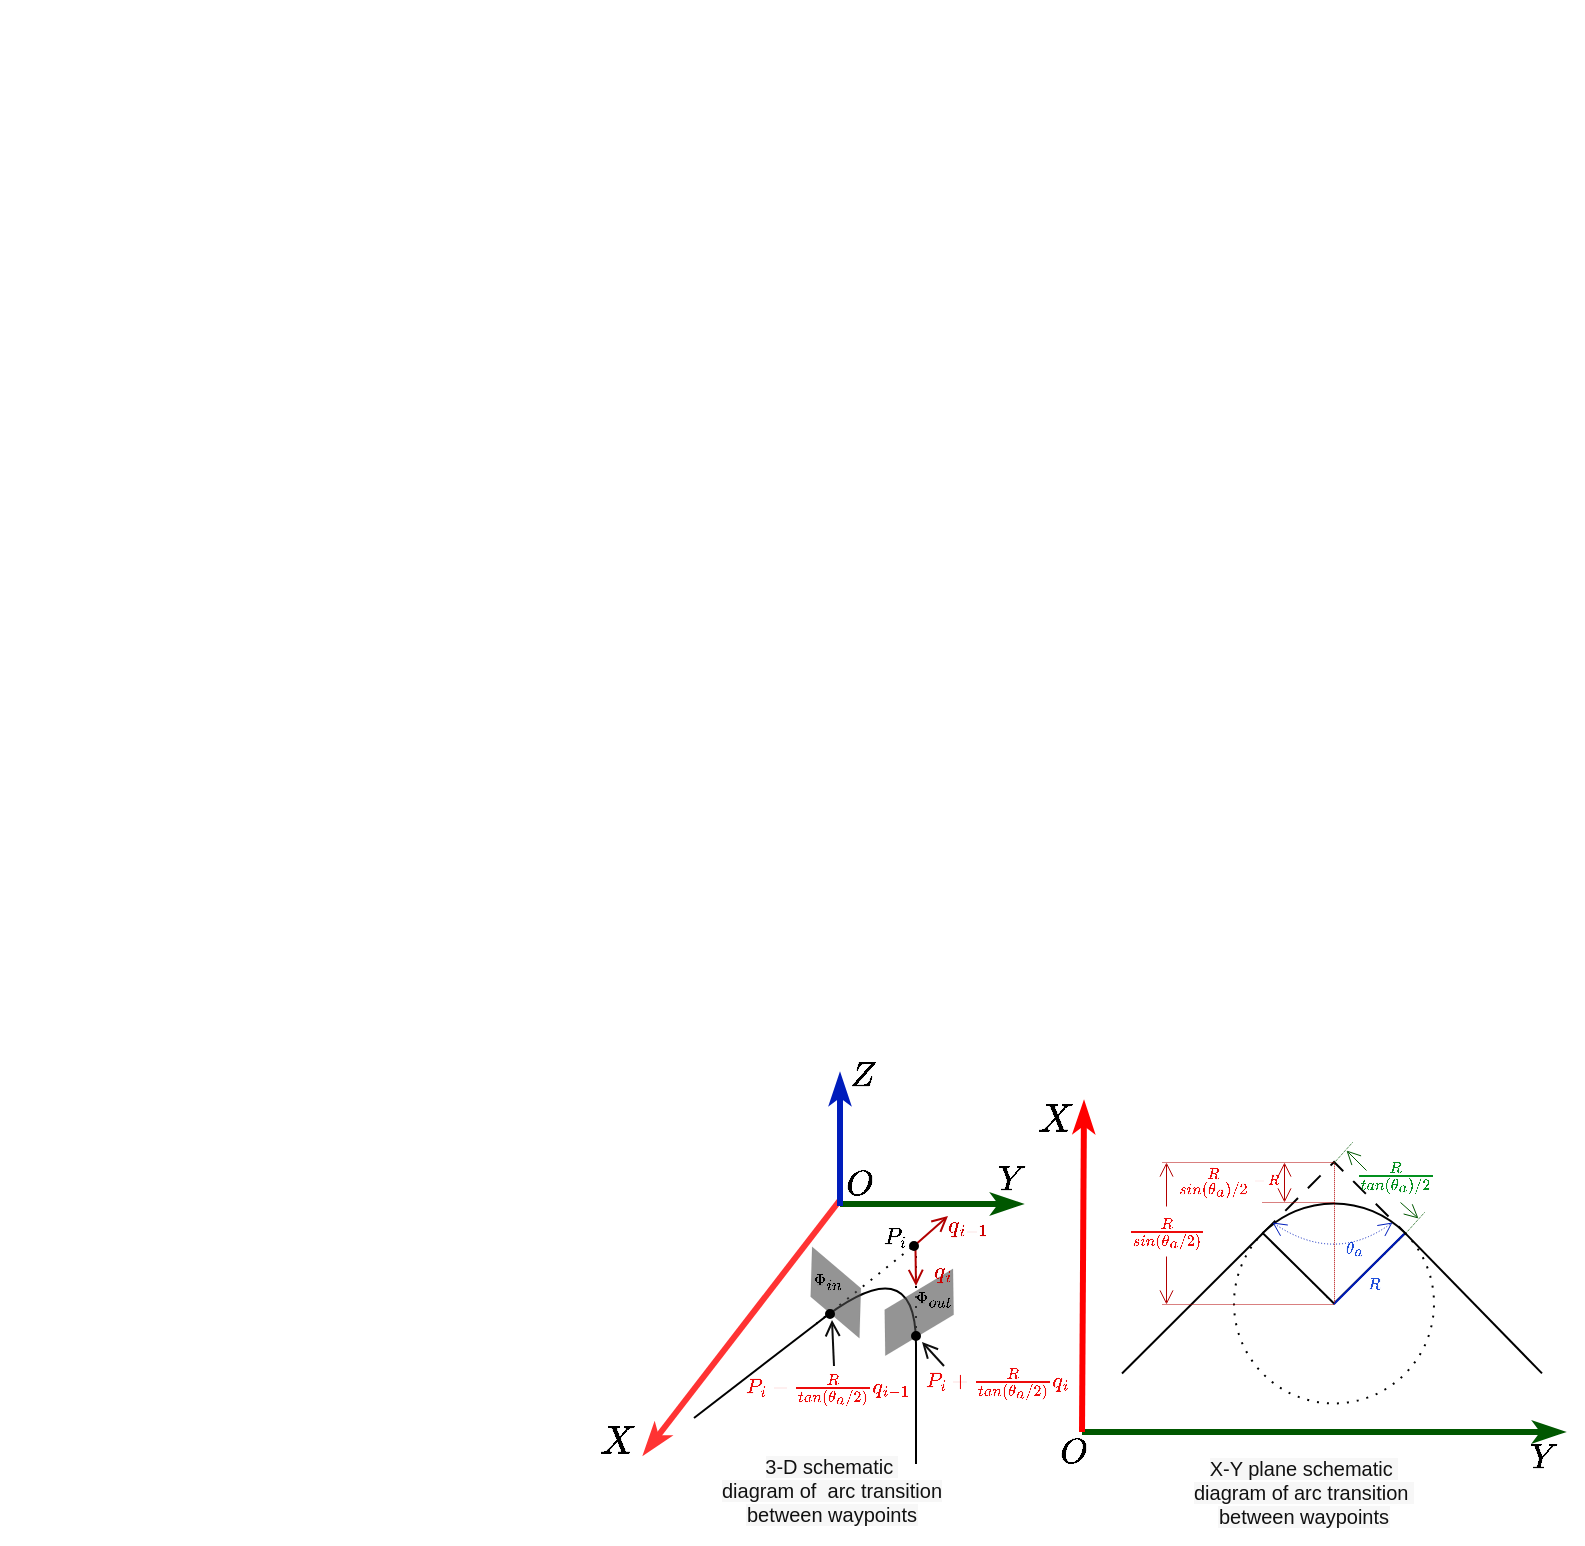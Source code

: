 <mxfile version="26.0.16">
  <diagram id="C5RBs43oDa-KdzZeNtuy" name="Page-1">
    <mxGraphModel dx="676" dy="1012" grid="1" gridSize="10" guides="0" tooltips="1" connect="1" arrows="1" fold="1" page="1" pageScale="1" pageWidth="827" pageHeight="1169" math="1" shadow="0">
      <root>
        <mxCell id="WIyWlLk6GJQsqaUBKTNV-0" />
        <mxCell id="WIyWlLk6GJQsqaUBKTNV-1" parent="WIyWlLk6GJQsqaUBKTNV-0" />
        <mxCell id="rns7nsYxoMP6GC0joOWP-1" value="" style="group" vertex="1" connectable="0" parent="WIyWlLk6GJQsqaUBKTNV-1">
          <mxGeometry x="346" y="621" width="140.85" height="110" as="geometry" />
        </mxCell>
        <mxCell id="5TxxBpX-_TyDcr7Xu072-3" value="" style="endArrow=none;html=1;rounded=0;" parent="rns7nsYxoMP6GC0joOWP-1" edge="1">
          <mxGeometry width="50" height="50" relative="1" as="geometry">
            <mxPoint y="87" as="sourcePoint" />
            <mxPoint x="61" y="40" as="targetPoint" />
          </mxGeometry>
        </mxCell>
        <mxCell id="5TxxBpX-_TyDcr7Xu072-6" value="" style="endArrow=none;html=1;rounded=0;dashed=1;dashPattern=1 4;" parent="rns7nsYxoMP6GC0joOWP-1" edge="1">
          <mxGeometry width="50" height="50" relative="1" as="geometry">
            <mxPoint x="61" y="40" as="sourcePoint" />
            <mxPoint x="111" y="50" as="targetPoint" />
            <Array as="points">
              <mxPoint x="111" />
            </Array>
          </mxGeometry>
        </mxCell>
        <mxCell id="5TxxBpX-_TyDcr7Xu072-7" value="" style="endArrow=none;html=1;rounded=0;" parent="rns7nsYxoMP6GC0joOWP-1" edge="1">
          <mxGeometry width="50" height="50" relative="1" as="geometry">
            <mxPoint x="111" y="110" as="sourcePoint" />
            <mxPoint x="111" y="50" as="targetPoint" />
          </mxGeometry>
        </mxCell>
        <mxCell id="5TxxBpX-_TyDcr7Xu072-17" value="" style="endArrow=none;html=1;rounded=0;curved=1;" parent="rns7nsYxoMP6GC0joOWP-1" edge="1">
          <mxGeometry width="50" height="50" relative="1" as="geometry">
            <mxPoint x="111" y="50" as="sourcePoint" />
            <mxPoint x="61" y="40" as="targetPoint" />
            <Array as="points">
              <mxPoint x="111" />
            </Array>
          </mxGeometry>
        </mxCell>
        <mxCell id="5TxxBpX-_TyDcr7Xu072-19" value="" style="shape=parallelogram;perimeter=parallelogramPerimeter;whiteSpace=wrap;html=1;fixedSize=1;rotation=91.7;fillColor=#4D4D4D;strokeColor=light-dark(#161717, #babdc0);strokeWidth=0;opacity=60;" parent="rns7nsYxoMP6GC0joOWP-1" vertex="1">
          <mxGeometry x="48.13" y="11.49" width="45" height="25" as="geometry" />
        </mxCell>
        <mxCell id="5TxxBpX-_TyDcr7Xu072-20" value="" style="shape=parallelogram;perimeter=parallelogramPerimeter;whiteSpace=wrap;html=1;fixedSize=1;rotation=89.2;fillColor=#4D4D4D;strokeColor=#36393d;opacity=60;strokeWidth=0;flipH=1;" parent="rns7nsYxoMP6GC0joOWP-1" vertex="1">
          <mxGeometry x="90.81" y="16.67" width="43.04" height="34.47" as="geometry" />
        </mxCell>
        <mxCell id="rns7nsYxoMP6GC0joOWP-59" value="\(\Phi_{in}\)" style="text;html=1;align=center;verticalAlign=middle;whiteSpace=wrap;rounded=0;fontSize=7;" vertex="1" parent="rns7nsYxoMP6GC0joOWP-1">
          <mxGeometry x="61" y="13" width="13" height="10" as="geometry" />
        </mxCell>
        <mxCell id="rns7nsYxoMP6GC0joOWP-60" value="\(\Phi_{out}\)" style="text;html=1;align=center;verticalAlign=middle;whiteSpace=wrap;rounded=0;fontSize=7;" vertex="1" parent="rns7nsYxoMP6GC0joOWP-1">
          <mxGeometry x="114" y="22" width="13" height="10" as="geometry" />
        </mxCell>
        <mxCell id="rns7nsYxoMP6GC0joOWP-2" value="" style="group;strokeWidth=10.5;" vertex="1" connectable="0" parent="WIyWlLk6GJQsqaUBKTNV-1">
          <mxGeometry x="296" y="551" width="244" height="180" as="geometry" />
        </mxCell>
        <mxCell id="5TxxBpX-_TyDcr7Xu072-1" value="" style="endArrow=classicThin;html=1;rounded=0;fillColor=#008a00;strokeColor=#005700;strokeWidth=3;endFill=1;" parent="rns7nsYxoMP6GC0joOWP-2" edge="1">
          <mxGeometry width="50" height="50" relative="1" as="geometry">
            <mxPoint x="123" y="50" as="sourcePoint" />
            <mxPoint x="214" y="50" as="targetPoint" />
          </mxGeometry>
        </mxCell>
        <mxCell id="5TxxBpX-_TyDcr7Xu072-2" value="" style="endArrow=classicThin;html=1;rounded=0;fillColor=#e51400;strokeColor=#FF3333;strokeWidth=3;endFill=1;" parent="rns7nsYxoMP6GC0joOWP-2" edge="1">
          <mxGeometry width="50" height="50" relative="1" as="geometry">
            <mxPoint x="123" y="48" as="sourcePoint" />
            <mxPoint x="25" y="175" as="targetPoint" />
          </mxGeometry>
        </mxCell>
        <mxCell id="7JKxJtPVkCgboowiUmaP-1" value="\(X\)" style="text;html=1;align=center;verticalAlign=middle;whiteSpace=wrap;rounded=0;fontSize=17;" parent="rns7nsYxoMP6GC0joOWP-2" vertex="1">
          <mxGeometry y="160" width="24" height="20" as="geometry" />
        </mxCell>
        <mxCell id="7JKxJtPVkCgboowiUmaP-3" value="\(Y\)" style="text;html=1;align=center;verticalAlign=middle;whiteSpace=wrap;rounded=0;fontSize=15;" parent="rns7nsYxoMP6GC0joOWP-2" vertex="1">
          <mxGeometry x="199" y="28" width="20" height="20" as="geometry" />
        </mxCell>
        <mxCell id="7JKxJtPVkCgboowiUmaP-21" value="\(O\)" style="text;html=1;align=center;verticalAlign=middle;whiteSpace=wrap;rounded=0;fontSize=15;" parent="rns7nsYxoMP6GC0joOWP-2" vertex="1">
          <mxGeometry x="128" y="35" width="10" height="10" as="geometry" />
        </mxCell>
        <mxCell id="rns7nsYxoMP6GC0joOWP-61" value="" style="endArrow=open;html=1;rounded=0;endFill=0;fillColor=#e51400;strokeColor=#B20000;" edge="1" parent="rns7nsYxoMP6GC0joOWP-2">
          <mxGeometry width="50" height="50" relative="1" as="geometry">
            <mxPoint x="160" y="71" as="sourcePoint" />
            <mxPoint x="177" y="56" as="targetPoint" />
          </mxGeometry>
        </mxCell>
        <mxCell id="rns7nsYxoMP6GC0joOWP-63" value="\(P_i\)" style="text;html=1;align=center;verticalAlign=middle;whiteSpace=wrap;rounded=0;fontSize=10;" vertex="1" parent="rns7nsYxoMP6GC0joOWP-2">
          <mxGeometry x="146" y="62" width="10" height="10" as="geometry" />
        </mxCell>
        <mxCell id="rns7nsYxoMP6GC0joOWP-64" value="" style="endArrow=open;html=1;rounded=0;endFill=0;fillColor=#e51400;strokeColor=light-dark(#0d0d0d, #ffacac);" edge="1" parent="rns7nsYxoMP6GC0joOWP-2">
          <mxGeometry width="50" height="50" relative="1" as="geometry">
            <mxPoint x="120" y="131" as="sourcePoint" />
            <mxPoint x="119" y="108" as="targetPoint" />
          </mxGeometry>
        </mxCell>
        <mxCell id="rns7nsYxoMP6GC0joOWP-65" value="" style="endArrow=open;html=1;rounded=0;endFill=0;fillColor=#e51400;strokeColor=light-dark(#0d0d0d, #ffacac);" edge="1" parent="rns7nsYxoMP6GC0joOWP-2">
          <mxGeometry width="50" height="50" relative="1" as="geometry">
            <mxPoint x="175" y="131" as="sourcePoint" />
            <mxPoint x="164" y="119" as="targetPoint" />
          </mxGeometry>
        </mxCell>
        <mxCell id="rns7nsYxoMP6GC0joOWP-71" value="\(q_{i-1}\)" style="text;html=1;align=center;verticalAlign=middle;whiteSpace=wrap;rounded=0;fontSize=10;fontColor=#CC0000;" vertex="1" parent="rns7nsYxoMP6GC0joOWP-2">
          <mxGeometry x="174" y="56" width="26" height="10" as="geometry" />
        </mxCell>
        <mxCell id="rns7nsYxoMP6GC0joOWP-72" value="\(q_{i}\)" style="text;html=1;align=center;verticalAlign=middle;whiteSpace=wrap;rounded=0;fontSize=10;fontColor=#CC0000;" vertex="1" parent="rns7nsYxoMP6GC0joOWP-2">
          <mxGeometry x="162" y="79" width="26" height="10" as="geometry" />
        </mxCell>
        <mxCell id="rns7nsYxoMP6GC0joOWP-73" value="\(P_i-\frac{R}{tan(\theta_a/2)}q_{i-1}\)" style="text;html=1;align=center;verticalAlign=middle;whiteSpace=wrap;rounded=0;fontSize=9;fontColor=light-dark(#ed0c0c, #ededed);" vertex="1" parent="rns7nsYxoMP6GC0joOWP-2">
          <mxGeometry x="72" y="132" width="90" height="20" as="geometry" />
        </mxCell>
        <mxCell id="rns7nsYxoMP6GC0joOWP-74" value="\(P_i+\frac{R}{tan(\theta_a/2)}q_{i}\)" style="text;html=1;align=center;verticalAlign=middle;whiteSpace=wrap;rounded=0;fontSize=9;fontColor=light-dark(#ed0c0c, #ededed);" vertex="1" parent="rns7nsYxoMP6GC0joOWP-2">
          <mxGeometry x="157" y="129" width="90" height="20" as="geometry" />
        </mxCell>
        <mxCell id="rns7nsYxoMP6GC0joOWP-3" value="" style="group;fontColor=light-dark(#269e05, #ededed);" vertex="1" connectable="0" parent="WIyWlLk6GJQsqaUBKTNV-1">
          <mxGeometry x="515" y="550" width="266" height="188" as="geometry" />
        </mxCell>
        <mxCell id="7JKxJtPVkCgboowiUmaP-4" value="" style="endArrow=classicThin;html=1;rounded=0;fillColor=#008a00;strokeColor=#005700;strokeWidth=3;endFill=1;" parent="rns7nsYxoMP6GC0joOWP-3" edge="1">
          <mxGeometry width="50" height="50" relative="1" as="geometry">
            <mxPoint x="25" y="165" as="sourcePoint" />
            <mxPoint x="266" y="165" as="targetPoint" />
          </mxGeometry>
        </mxCell>
        <mxCell id="7JKxJtPVkCgboowiUmaP-5" value="" style="endArrow=classicThin;html=1;rounded=0;fillColor=#e51400;strokeColor=light-dark(#ff0000, #ffacac);strokeWidth=3;endFill=1;" parent="rns7nsYxoMP6GC0joOWP-3" edge="1">
          <mxGeometry width="50" height="50" relative="1" as="geometry">
            <mxPoint x="25" y="165" as="sourcePoint" />
            <mxPoint x="26" as="targetPoint" />
          </mxGeometry>
        </mxCell>
        <mxCell id="7JKxJtPVkCgboowiUmaP-7" value="\(X\)" style="text;html=1;align=center;verticalAlign=middle;whiteSpace=wrap;rounded=0;fontSize=17;" parent="rns7nsYxoMP6GC0joOWP-3" vertex="1">
          <mxGeometry width="24" height="20" as="geometry" />
        </mxCell>
        <mxCell id="7JKxJtPVkCgboowiUmaP-9" value="\(Y\)" style="text;html=1;align=center;verticalAlign=middle;whiteSpace=wrap;rounded=0;fontSize=15;" parent="rns7nsYxoMP6GC0joOWP-3" vertex="1">
          <mxGeometry x="246" y="168" width="20" height="20" as="geometry" />
        </mxCell>
        <mxCell id="7JKxJtPVkCgboowiUmaP-40" value="\(O\)" style="text;html=1;align=center;verticalAlign=middle;whiteSpace=wrap;rounded=0;fontSize=15;" parent="rns7nsYxoMP6GC0joOWP-3" vertex="1">
          <mxGeometry x="16" y="170" width="10" height="10" as="geometry" />
        </mxCell>
        <mxCell id="rns7nsYxoMP6GC0joOWP-0" value="" style="group;fontSize=6;fontColor=light-dark(#054df5, #ededed);labelBackgroundColor=none;" vertex="1" connectable="0" parent="rns7nsYxoMP6GC0joOWP-3">
          <mxGeometry x="45" y="30.005" width="210" height="120.705" as="geometry" />
        </mxCell>
        <mxCell id="7JKxJtPVkCgboowiUmaP-33" value="" style="shape=partialRectangle;whiteSpace=wrap;html=1;top=0;left=0;fillColor=none;fontFamily=Helvetica;fontSize=11;fontColor=default;labelBackgroundColor=default;rotation=-135;dashed=1;dashPattern=8 8;" parent="rns7nsYxoMP6GC0joOWP-0" vertex="1">
          <mxGeometry x="81.03" y="10.355" width="50" height="50" as="geometry" />
        </mxCell>
        <mxCell id="7JKxJtPVkCgboowiUmaP-35" value="" style="verticalLabelPosition=bottom;verticalAlign=top;html=1;shape=mxgraph.basic.pie;startAngle=0.126;endAngle=0.875;fontFamily=Helvetica;fontSize=11;fontColor=default;labelBackgroundColor=default;dashed=1;dashPattern=1 4;" parent="rns7nsYxoMP6GC0joOWP-0" vertex="1">
          <mxGeometry x="56" y="20.705" width="100" height="100" as="geometry" />
        </mxCell>
        <mxCell id="7JKxJtPVkCgboowiUmaP-36" value="" style="verticalLabelPosition=bottom;verticalAlign=top;html=1;shape=mxgraph.basic.pie;startAngle=0.374;endAngle=0.626;fontFamily=Helvetica;fontSize=11;fontColor=default;labelBackgroundColor=default;rotation=-180;" parent="rns7nsYxoMP6GC0joOWP-0" vertex="1">
          <mxGeometry x="56" y="20.705" width="100" height="100" as="geometry" />
        </mxCell>
        <mxCell id="7JKxJtPVkCgboowiUmaP-37" value="" style="endArrow=none;html=1;rounded=0;strokeColor=default;align=center;verticalAlign=middle;fontFamily=Helvetica;fontSize=11;fontColor=default;labelBackgroundColor=default;" parent="rns7nsYxoMP6GC0joOWP-0" edge="1">
          <mxGeometry width="50" height="50" relative="1" as="geometry">
            <mxPoint y="105.705" as="sourcePoint" />
            <mxPoint x="70.3" y="35.705" as="targetPoint" />
          </mxGeometry>
        </mxCell>
        <mxCell id="7JKxJtPVkCgboowiUmaP-39" value="" style="endArrow=none;html=1;rounded=0;strokeColor=default;align=center;verticalAlign=middle;fontFamily=Helvetica;fontSize=11;fontColor=default;labelBackgroundColor=default;" parent="rns7nsYxoMP6GC0joOWP-0" edge="1">
          <mxGeometry width="50" height="50" relative="1" as="geometry">
            <mxPoint x="210" y="105.705" as="sourcePoint" />
            <mxPoint x="141.7" y="35.705" as="targetPoint" />
          </mxGeometry>
        </mxCell>
        <mxCell id="rns7nsYxoMP6GC0joOWP-10" value="\(\theta_a\)" style="text;html=1;align=center;verticalAlign=middle;whiteSpace=wrap;rounded=0;fontSize=7;fontColor=light-dark(#1f4edb, #ededed);" vertex="1" parent="rns7nsYxoMP6GC0joOWP-0">
          <mxGeometry x="111" y="39" width="10" height="10" as="geometry" />
        </mxCell>
        <mxCell id="rns7nsYxoMP6GC0joOWP-12" value="" style="endArrow=open;startArrow=open;html=1;rounded=0;startFill=0;endFill=0;curved=1;dashed=1;dashPattern=1 2;strokeWidth=0.5;fillColor=#0050ef;strokeColor=#001DBC;" edge="1" parent="rns7nsYxoMP6GC0joOWP-0">
          <mxGeometry width="50" height="50" relative="1" as="geometry">
            <mxPoint x="75" y="29.995" as="sourcePoint" />
            <mxPoint x="135" y="29.995" as="targetPoint" />
            <Array as="points">
              <mxPoint x="106" y="50.995" />
            </Array>
          </mxGeometry>
        </mxCell>
        <mxCell id="rns7nsYxoMP6GC0joOWP-14" value="" style="endArrow=none;html=1;rounded=0;fillColor=#0050ef;strokeColor=#001DBC;" edge="1" parent="rns7nsYxoMP6GC0joOWP-0">
          <mxGeometry width="50" height="50" relative="1" as="geometry">
            <mxPoint x="106" y="70.995" as="sourcePoint" />
            <mxPoint x="141" y="35.995" as="targetPoint" />
          </mxGeometry>
        </mxCell>
        <mxCell id="rns7nsYxoMP6GC0joOWP-15" value="" style="endArrow=none;dashed=1;html=1;dashPattern=1 1;strokeWidth=0.5;rounded=0;fillColor=#e51400;strokeColor=#B20000;" edge="1" parent="rns7nsYxoMP6GC0joOWP-0">
          <mxGeometry width="50" height="50" relative="1" as="geometry">
            <mxPoint x="106" y="70.115" as="sourcePoint" />
            <mxPoint x="106" y="-0.005" as="targetPoint" />
          </mxGeometry>
        </mxCell>
        <mxCell id="rns7nsYxoMP6GC0joOWP-17" value="" style="endArrow=none;dashed=1;html=1;dashPattern=1 1;strokeWidth=0.5;rounded=0;fillColor=#e51400;strokeColor=#B20000;" edge="1" parent="rns7nsYxoMP6GC0joOWP-0">
          <mxGeometry width="50" height="50" relative="1" as="geometry">
            <mxPoint x="20" y="70.995" as="sourcePoint" />
            <mxPoint x="106" y="70.995" as="targetPoint" />
          </mxGeometry>
        </mxCell>
        <mxCell id="rns7nsYxoMP6GC0joOWP-18" value="" style="endArrow=open;html=1;rounded=0;endFill=0;strokeWidth=0.5;fillColor=#e51400;strokeColor=#B20000;" edge="1" parent="rns7nsYxoMP6GC0joOWP-0">
          <mxGeometry width="50" height="50" relative="1" as="geometry">
            <mxPoint x="22" y="21.995" as="sourcePoint" />
            <mxPoint x="22" y="-0.005" as="targetPoint" />
          </mxGeometry>
        </mxCell>
        <mxCell id="rns7nsYxoMP6GC0joOWP-20" value="\(\frac{R}{sin(\theta_a/2)}&amp;nbsp;\)" style="text;html=1;align=center;verticalAlign=middle;whiteSpace=wrap;rounded=0;fontSize=9;fontColor=light-dark(#ed0c0c, #ededed);" vertex="1" parent="rns7nsYxoMP6GC0joOWP-0">
          <mxGeometry x="2" y="25" width="40" height="20" as="geometry" />
        </mxCell>
        <mxCell id="rns7nsYxoMP6GC0joOWP-40" value="\(R\)" style="text;html=1;align=center;verticalAlign=middle;whiteSpace=wrap;rounded=0;fontSize=7;fontColor=light-dark(#1f4edb, #ededed);" vertex="1" parent="rns7nsYxoMP6GC0joOWP-0">
          <mxGeometry x="121" y="56" width="10" height="10" as="geometry" />
        </mxCell>
        <mxCell id="rns7nsYxoMP6GC0joOWP-41" value="" style="endArrow=none;dashed=1;html=1;dashPattern=1 1;strokeWidth=0.5;rounded=0;fillColor=#e51400;strokeColor=#B20000;" edge="1" parent="rns7nsYxoMP6GC0joOWP-0">
          <mxGeometry width="50" height="50" relative="1" as="geometry">
            <mxPoint x="70" y="19.995" as="sourcePoint" />
            <mxPoint x="106" y="19.995" as="targetPoint" />
          </mxGeometry>
        </mxCell>
        <mxCell id="rns7nsYxoMP6GC0joOWP-43" value="" style="endArrow=open;startArrow=open;html=1;rounded=0;startFill=0;endFill=0;strokeWidth=0.5;fillColor=#e51400;strokeColor=#B20000;" edge="1" parent="rns7nsYxoMP6GC0joOWP-0">
          <mxGeometry width="50" height="50" relative="1" as="geometry">
            <mxPoint x="81" y="19.995" as="sourcePoint" />
            <mxPoint x="81" y="-0.005" as="targetPoint" />
          </mxGeometry>
        </mxCell>
        <mxCell id="rns7nsYxoMP6GC0joOWP-45" value="\(\frac{R}{sin(\theta_a)/2}-R \)" style="text;html=1;align=center;verticalAlign=middle;whiteSpace=wrap;rounded=0;fontSize=6;fontColor=light-dark(#ed0c0c, #ededed);" vertex="1" parent="rns7nsYxoMP6GC0joOWP-0">
          <mxGeometry x="33" width="40" height="20" as="geometry" />
        </mxCell>
        <mxCell id="rns7nsYxoMP6GC0joOWP-47" value="" style="endArrow=none;dashed=1;html=1;dashPattern=1 1;strokeWidth=0.5;rounded=0;fillColor=#008a00;strokeColor=#005700;" edge="1" parent="rns7nsYxoMP6GC0joOWP-0">
          <mxGeometry width="50" height="50" relative="1" as="geometry">
            <mxPoint x="142" y="34.995" as="sourcePoint" />
            <mxPoint x="151" y="24.995" as="targetPoint" />
          </mxGeometry>
        </mxCell>
        <mxCell id="rns7nsYxoMP6GC0joOWP-48" value="" style="endArrow=open;html=1;rounded=0;endFill=0;strokeWidth=0.5;fillColor=#008a00;strokeColor=#005700;" edge="1" parent="rns7nsYxoMP6GC0joOWP-0">
          <mxGeometry width="50" height="50" relative="1" as="geometry">
            <mxPoint x="122" y="3.995" as="sourcePoint" />
            <mxPoint x="112" y="-6.005" as="targetPoint" />
          </mxGeometry>
        </mxCell>
        <mxCell id="rns7nsYxoMP6GC0joOWP-50" value="\(\frac{R}{tan(\theta_a)/2}&amp;nbsp;\)" style="text;html=1;align=center;verticalAlign=middle;whiteSpace=wrap;rounded=0;fontSize=9;fontColor=light-dark(#03911f, #ededed);" vertex="1" parent="rns7nsYxoMP6GC0joOWP-0">
          <mxGeometry x="117" y="-3" width="40" height="20" as="geometry" />
        </mxCell>
        <mxCell id="rns7nsYxoMP6GC0joOWP-46" value="" style="endArrow=none;dashed=1;html=1;dashPattern=1 1;strokeWidth=0.5;rounded=0;fillColor=#008a00;strokeColor=#005700;" edge="1" parent="rns7nsYxoMP6GC0joOWP-3">
          <mxGeometry width="50" height="50" relative="1" as="geometry">
            <mxPoint x="151" y="30" as="sourcePoint" />
            <mxPoint x="160" y="20" as="targetPoint" />
          </mxGeometry>
        </mxCell>
        <mxCell id="rns7nsYxoMP6GC0joOWP-16" value="" style="endArrow=none;dashed=1;html=1;dashPattern=1 1;strokeWidth=0.5;rounded=0;fillColor=#e51400;strokeColor=#B20000;" edge="1" parent="WIyWlLk6GJQsqaUBKTNV-1">
          <mxGeometry width="50" height="50" relative="1" as="geometry">
            <mxPoint x="580" y="580" as="sourcePoint" />
            <mxPoint x="666" y="580" as="targetPoint" />
          </mxGeometry>
        </mxCell>
        <mxCell id="rns7nsYxoMP6GC0joOWP-19" value="" style="endArrow=open;html=1;rounded=0;endFill=0;strokeWidth=0.5;fillColor=#e51400;strokeColor=#B20000;" edge="1" parent="WIyWlLk6GJQsqaUBKTNV-1">
          <mxGeometry width="50" height="50" relative="1" as="geometry">
            <mxPoint x="582" y="627" as="sourcePoint" />
            <mxPoint x="582" y="651" as="targetPoint" />
          </mxGeometry>
        </mxCell>
        <mxCell id="rns7nsYxoMP6GC0joOWP-49" value="" style="endArrow=open;html=1;rounded=0;endFill=0;strokeWidth=0.5;fillColor=#008a00;strokeColor=#005700;" edge="1" parent="WIyWlLk6GJQsqaUBKTNV-1">
          <mxGeometry width="50" height="50" relative="1" as="geometry">
            <mxPoint x="699" y="600" as="sourcePoint" />
            <mxPoint x="708" y="608" as="targetPoint" />
          </mxGeometry>
        </mxCell>
        <mxCell id="rns7nsYxoMP6GC0joOWP-52" value="" style="ellipse;whiteSpace=wrap;html=1;aspect=fixed;" vertex="1" parent="WIyWlLk6GJQsqaUBKTNV-1">
          <mxGeometry x="NaN" y="NaN" height="NaN" as="geometry" />
        </mxCell>
        <mxCell id="rns7nsYxoMP6GC0joOWP-57" value="" style="ellipse;whiteSpace=wrap;html=1;aspect=fixed;fillColor=#000000;" vertex="1" parent="WIyWlLk6GJQsqaUBKTNV-1">
          <mxGeometry x="455" y="665" width="4" height="4" as="geometry" />
        </mxCell>
        <mxCell id="rns7nsYxoMP6GC0joOWP-58" value="" style="ellipse;whiteSpace=wrap;html=1;aspect=fixed;fillColor=#000000;" vertex="1" parent="WIyWlLk6GJQsqaUBKTNV-1">
          <mxGeometry x="412" y="654" width="4" height="4" as="geometry" />
        </mxCell>
        <mxCell id="7JKxJtPVkCgboowiUmaP-2" value="\(Z\)" style="text;html=1;align=center;verticalAlign=middle;whiteSpace=wrap;rounded=0;fontSize=15;" parent="WIyWlLk6GJQsqaUBKTNV-1" vertex="1">
          <mxGeometry x="420" y="527" width="20" height="20" as="geometry" />
        </mxCell>
        <mxCell id="5TxxBpX-_TyDcr7Xu072-0" value="" style="endArrow=classicThin;html=1;rounded=0;fillColor=#0050ef;strokeColor=#001DBC;strokeWidth=3;endFill=1;" parent="WIyWlLk6GJQsqaUBKTNV-1" edge="1">
          <mxGeometry width="50" height="50" relative="1" as="geometry">
            <mxPoint x="419" y="602" as="sourcePoint" />
            <mxPoint x="419" y="536" as="targetPoint" />
          </mxGeometry>
        </mxCell>
        <mxCell id="rns7nsYxoMP6GC0joOWP-62" value="" style="endArrow=open;html=1;rounded=0;endFill=0;fillColor=#e51400;strokeColor=#B20000;exitX=0.684;exitY=0.677;exitDx=0;exitDy=0;exitPerimeter=0;" edge="1" parent="WIyWlLk6GJQsqaUBKTNV-1">
          <mxGeometry width="50" height="50" relative="1" as="geometry">
            <mxPoint x="456.736" y="622.708" as="sourcePoint" />
            <mxPoint x="457" y="642" as="targetPoint" />
          </mxGeometry>
        </mxCell>
        <mxCell id="rns7nsYxoMP6GC0joOWP-53" value="" style="ellipse;whiteSpace=wrap;html=1;aspect=fixed;fillColor=#000000;" vertex="1" parent="WIyWlLk6GJQsqaUBKTNV-1">
          <mxGeometry x="454" y="620" width="4" height="4" as="geometry" />
        </mxCell>
        <mxCell id="rns7nsYxoMP6GC0joOWP-67" value="&lt;span style=&quot;color: rgb(17, 17, 17); font-family: Arial, Helvetica, sans-serif; font-style: normal; font-variant-ligatures: normal; font-variant-caps: normal; font-weight: 400; letter-spacing: normal; orphans: 2; text-indent: 0px; text-transform: none; widows: 2; word-spacing: 0px; -webkit-text-stroke-width: 0px; white-space: pre-wrap; background-color: rgb(247, 247, 247); text-decoration-thickness: initial; text-decoration-style: initial; text-decoration-color: initial; float: none; display: inline !important;&quot;&gt;3-D schematic &lt;/span&gt;&lt;div&gt;&lt;span style=&quot;color: rgb(17, 17, 17); font-family: Arial, Helvetica, sans-serif; font-style: normal; font-variant-ligatures: normal; font-variant-caps: normal; font-weight: 400; letter-spacing: normal; orphans: 2; text-indent: 0px; text-transform: none; widows: 2; word-spacing: 0px; -webkit-text-stroke-width: 0px; white-space: pre-wrap; background-color: rgb(247, 247, 247); text-decoration-thickness: initial; text-decoration-style: initial; text-decoration-color: initial; float: none; display: inline !important;&quot;&gt;diagram of  &lt;/span&gt;&lt;span style=&quot;background-color: light-dark(rgb(247, 247, 247), rgb(25, 25, 25)); color: light-dark(rgb(17, 17, 17), rgb(223, 223, 223)); font-family: Arial, Helvetica, sans-serif; white-space-collapse: preserve;&quot;&gt;arc transition&lt;/span&gt;&lt;/div&gt;&lt;div&gt;&lt;span style=&quot;background-color: light-dark(rgb(247, 247, 247), rgb(25, 25, 25)); color: light-dark(rgb(17, 17, 17), rgb(223, 223, 223)); font-family: Arial, Helvetica, sans-serif; white-space-collapse: preserve;&quot;&gt;between waypoints&lt;/span&gt;&lt;/div&gt;" style="text;whiteSpace=wrap;html=1;align=center;fontSize=10;" vertex="1" parent="WIyWlLk6GJQsqaUBKTNV-1">
          <mxGeometry x="350" y="720" width="130" height="50" as="geometry" />
        </mxCell>
        <mxCell id="rns7nsYxoMP6GC0joOWP-68" value="&lt;span style=&quot;color: rgb(17, 17, 17); font-family: Arial, Helvetica, sans-serif; font-style: normal; font-variant-ligatures: normal; font-variant-caps: normal; font-weight: 400; letter-spacing: normal; orphans: 2; text-indent: 0px; text-transform: none; widows: 2; word-spacing: 0px; -webkit-text-stroke-width: 0px; white-space: pre-wrap; background-color: rgb(247, 247, 247); text-decoration-thickness: initial; text-decoration-style: initial; text-decoration-color: initial; float: none; display: inline !important;&quot;&gt;X-Y plane schematic &lt;/span&gt;&lt;div&gt;&lt;span style=&quot;color: rgb(17, 17, 17); font-family: Arial, Helvetica, sans-serif; font-style: normal; font-variant-ligatures: normal; font-variant-caps: normal; font-weight: 400; letter-spacing: normal; orphans: 2; text-indent: 0px; text-transform: none; widows: 2; word-spacing: 0px; -webkit-text-stroke-width: 0px; white-space: pre-wrap; background-color: rgb(247, 247, 247); text-decoration-thickness: initial; text-decoration-style: initial; text-decoration-color: initial; float: none; display: inline !important;&quot;&gt;diagram of &lt;/span&gt;&lt;span style=&quot;background-color: light-dark(rgb(247, 247, 247), rgb(25, 25, 25)); color: light-dark(rgb(17, 17, 17), rgb(223, 223, 223)); font-family: Arial, Helvetica, sans-serif; white-space-collapse: preserve;&quot;&gt;arc transition &lt;/span&gt;&lt;/div&gt;&lt;div&gt;&lt;span style=&quot;background-color: light-dark(rgb(247, 247, 247), rgb(25, 25, 25)); color: light-dark(rgb(17, 17, 17), rgb(223, 223, 223)); font-family: Arial, Helvetica, sans-serif; white-space-collapse: preserve;&quot;&gt;between waypoints&lt;/span&gt;&lt;/div&gt;" style="text;whiteSpace=wrap;html=1;align=center;fontSize=10;" vertex="1" parent="WIyWlLk6GJQsqaUBKTNV-1">
          <mxGeometry x="586" y="721" width="130" height="50" as="geometry" />
        </mxCell>
      </root>
    </mxGraphModel>
  </diagram>
</mxfile>
